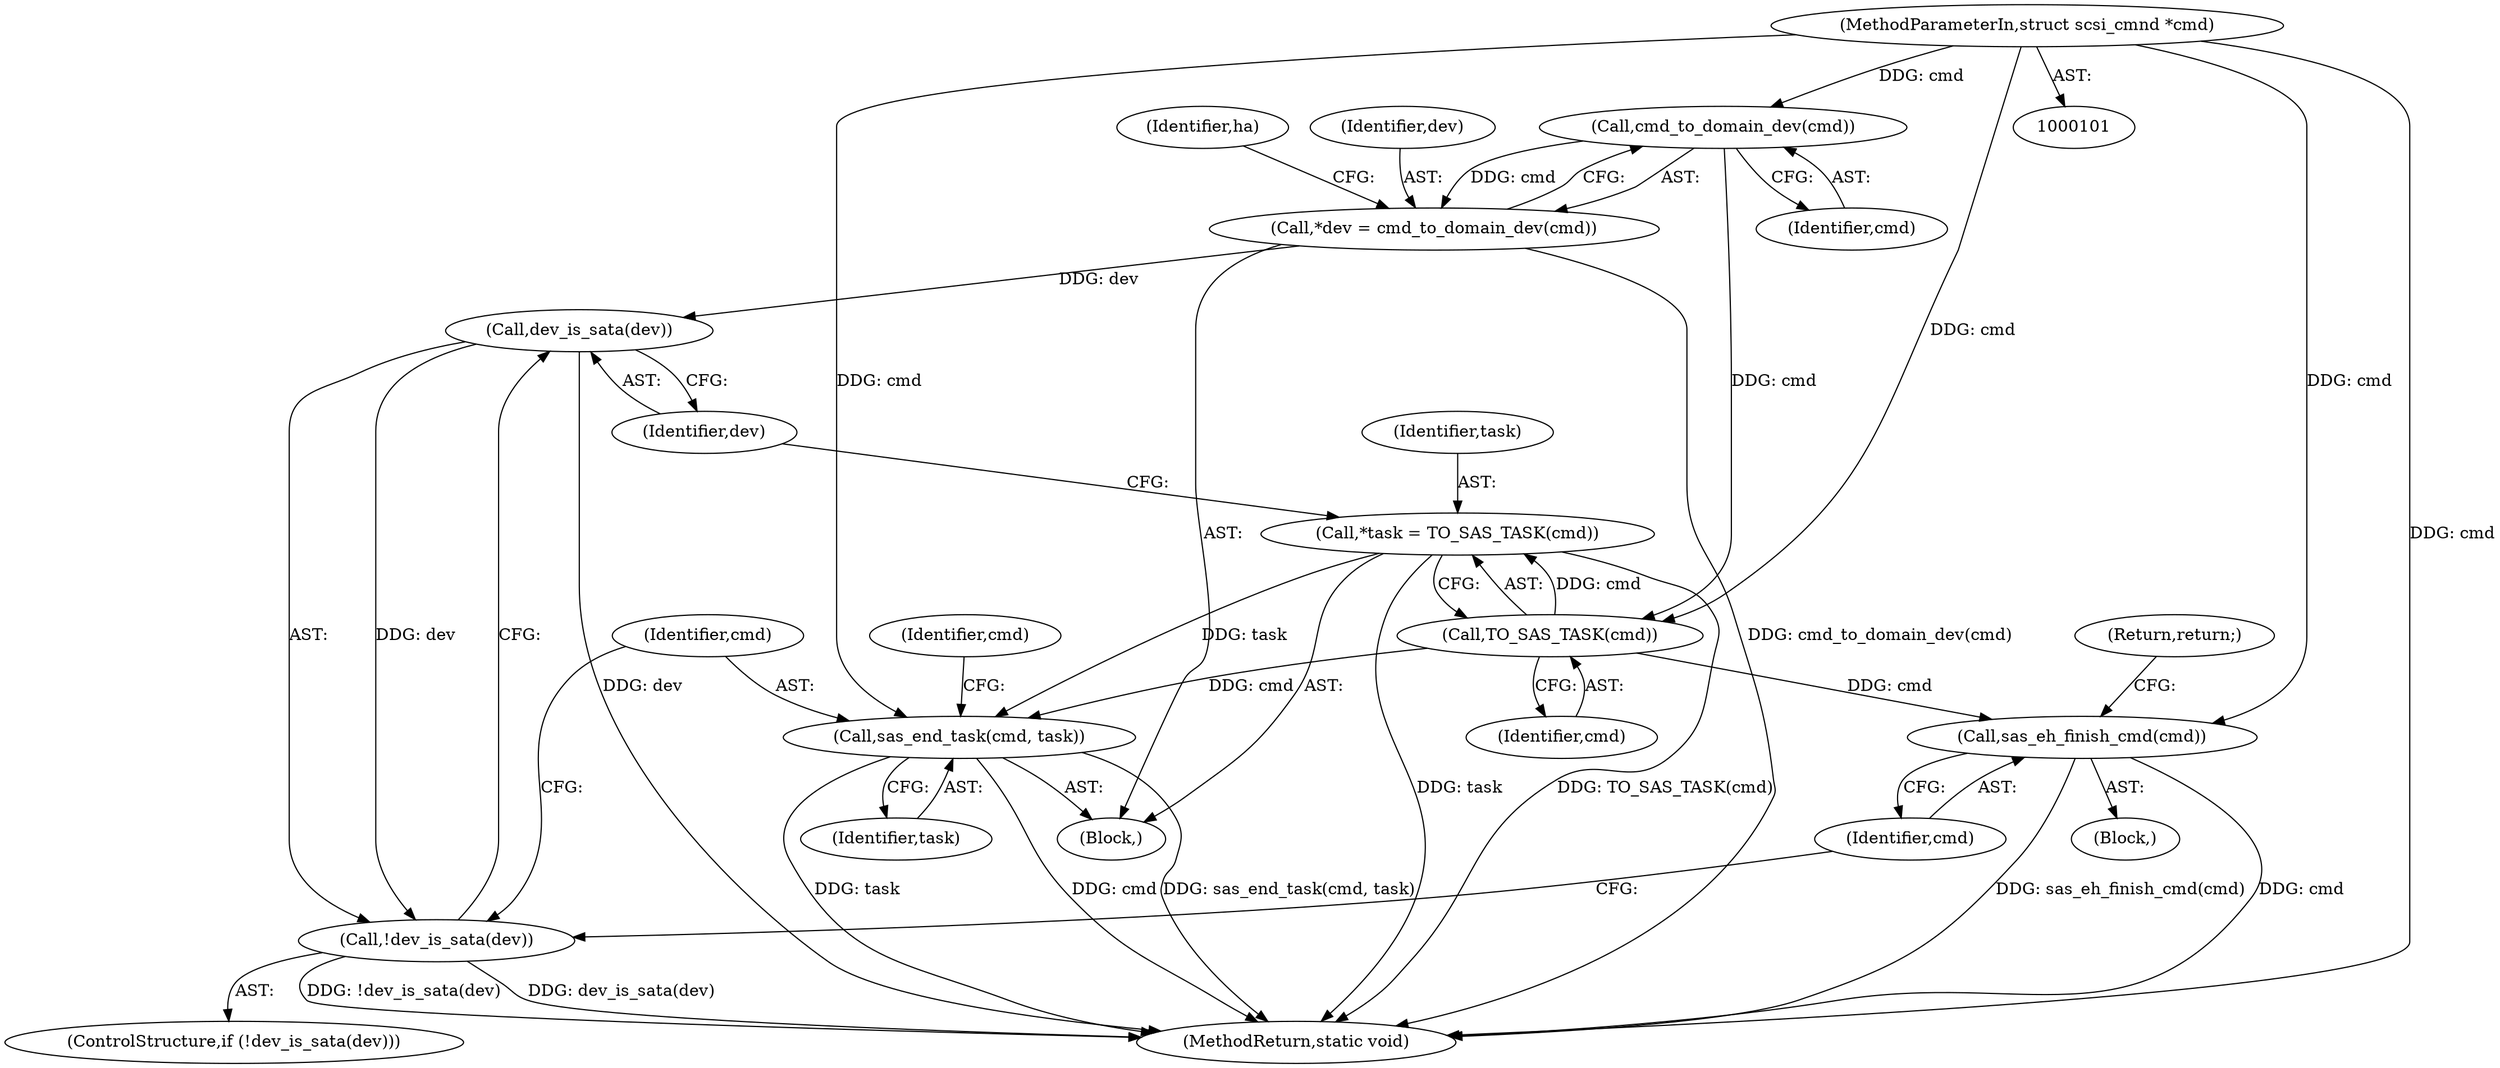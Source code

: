 digraph "1_linux_318aaf34f1179b39fa9c30fa0f3288b645beee39@API" {
"1000107" [label="(Call,cmd_to_domain_dev(cmd))"];
"1000102" [label="(MethodParameterIn,struct scsi_cmnd *cmd)"];
"1000105" [label="(Call,*dev = cmd_to_domain_dev(cmd))"];
"1000124" [label="(Call,dev_is_sata(dev))"];
"1000123" [label="(Call,!dev_is_sata(dev))"];
"1000120" [label="(Call,TO_SAS_TASK(cmd))"];
"1000118" [label="(Call,*task = TO_SAS_TASK(cmd))"];
"1000130" [label="(Call,sas_end_task(cmd, task))"];
"1000127" [label="(Call,sas_eh_finish_cmd(cmd))"];
"1000118" [label="(Call,*task = TO_SAS_TASK(cmd))"];
"1000125" [label="(Identifier,dev)"];
"1000129" [label="(Return,return;)"];
"1000119" [label="(Identifier,task)"];
"1000103" [label="(Block,)"];
"1000130" [label="(Call,sas_end_task(cmd, task))"];
"1000124" [label="(Call,dev_is_sata(dev))"];
"1000111" [label="(Identifier,ha)"];
"1000131" [label="(Identifier,cmd)"];
"1000128" [label="(Identifier,cmd)"];
"1000142" [label="(MethodReturn,static void)"];
"1000136" [label="(Identifier,cmd)"];
"1000123" [label="(Call,!dev_is_sata(dev))"];
"1000127" [label="(Call,sas_eh_finish_cmd(cmd))"];
"1000105" [label="(Call,*dev = cmd_to_domain_dev(cmd))"];
"1000106" [label="(Identifier,dev)"];
"1000121" [label="(Identifier,cmd)"];
"1000132" [label="(Identifier,task)"];
"1000102" [label="(MethodParameterIn,struct scsi_cmnd *cmd)"];
"1000120" [label="(Call,TO_SAS_TASK(cmd))"];
"1000107" [label="(Call,cmd_to_domain_dev(cmd))"];
"1000122" [label="(ControlStructure,if (!dev_is_sata(dev)))"];
"1000108" [label="(Identifier,cmd)"];
"1000126" [label="(Block,)"];
"1000107" -> "1000105"  [label="AST: "];
"1000107" -> "1000108"  [label="CFG: "];
"1000108" -> "1000107"  [label="AST: "];
"1000105" -> "1000107"  [label="CFG: "];
"1000107" -> "1000105"  [label="DDG: cmd"];
"1000102" -> "1000107"  [label="DDG: cmd"];
"1000107" -> "1000120"  [label="DDG: cmd"];
"1000102" -> "1000101"  [label="AST: "];
"1000102" -> "1000142"  [label="DDG: cmd"];
"1000102" -> "1000120"  [label="DDG: cmd"];
"1000102" -> "1000127"  [label="DDG: cmd"];
"1000102" -> "1000130"  [label="DDG: cmd"];
"1000105" -> "1000103"  [label="AST: "];
"1000106" -> "1000105"  [label="AST: "];
"1000111" -> "1000105"  [label="CFG: "];
"1000105" -> "1000142"  [label="DDG: cmd_to_domain_dev(cmd)"];
"1000105" -> "1000124"  [label="DDG: dev"];
"1000124" -> "1000123"  [label="AST: "];
"1000124" -> "1000125"  [label="CFG: "];
"1000125" -> "1000124"  [label="AST: "];
"1000123" -> "1000124"  [label="CFG: "];
"1000124" -> "1000142"  [label="DDG: dev"];
"1000124" -> "1000123"  [label="DDG: dev"];
"1000123" -> "1000122"  [label="AST: "];
"1000128" -> "1000123"  [label="CFG: "];
"1000131" -> "1000123"  [label="CFG: "];
"1000123" -> "1000142"  [label="DDG: !dev_is_sata(dev)"];
"1000123" -> "1000142"  [label="DDG: dev_is_sata(dev)"];
"1000120" -> "1000118"  [label="AST: "];
"1000120" -> "1000121"  [label="CFG: "];
"1000121" -> "1000120"  [label="AST: "];
"1000118" -> "1000120"  [label="CFG: "];
"1000120" -> "1000118"  [label="DDG: cmd"];
"1000120" -> "1000127"  [label="DDG: cmd"];
"1000120" -> "1000130"  [label="DDG: cmd"];
"1000118" -> "1000103"  [label="AST: "];
"1000119" -> "1000118"  [label="AST: "];
"1000125" -> "1000118"  [label="CFG: "];
"1000118" -> "1000142"  [label="DDG: task"];
"1000118" -> "1000142"  [label="DDG: TO_SAS_TASK(cmd)"];
"1000118" -> "1000130"  [label="DDG: task"];
"1000130" -> "1000103"  [label="AST: "];
"1000130" -> "1000132"  [label="CFG: "];
"1000131" -> "1000130"  [label="AST: "];
"1000132" -> "1000130"  [label="AST: "];
"1000136" -> "1000130"  [label="CFG: "];
"1000130" -> "1000142"  [label="DDG: sas_end_task(cmd, task)"];
"1000130" -> "1000142"  [label="DDG: task"];
"1000130" -> "1000142"  [label="DDG: cmd"];
"1000127" -> "1000126"  [label="AST: "];
"1000127" -> "1000128"  [label="CFG: "];
"1000128" -> "1000127"  [label="AST: "];
"1000129" -> "1000127"  [label="CFG: "];
"1000127" -> "1000142"  [label="DDG: sas_eh_finish_cmd(cmd)"];
"1000127" -> "1000142"  [label="DDG: cmd"];
}
